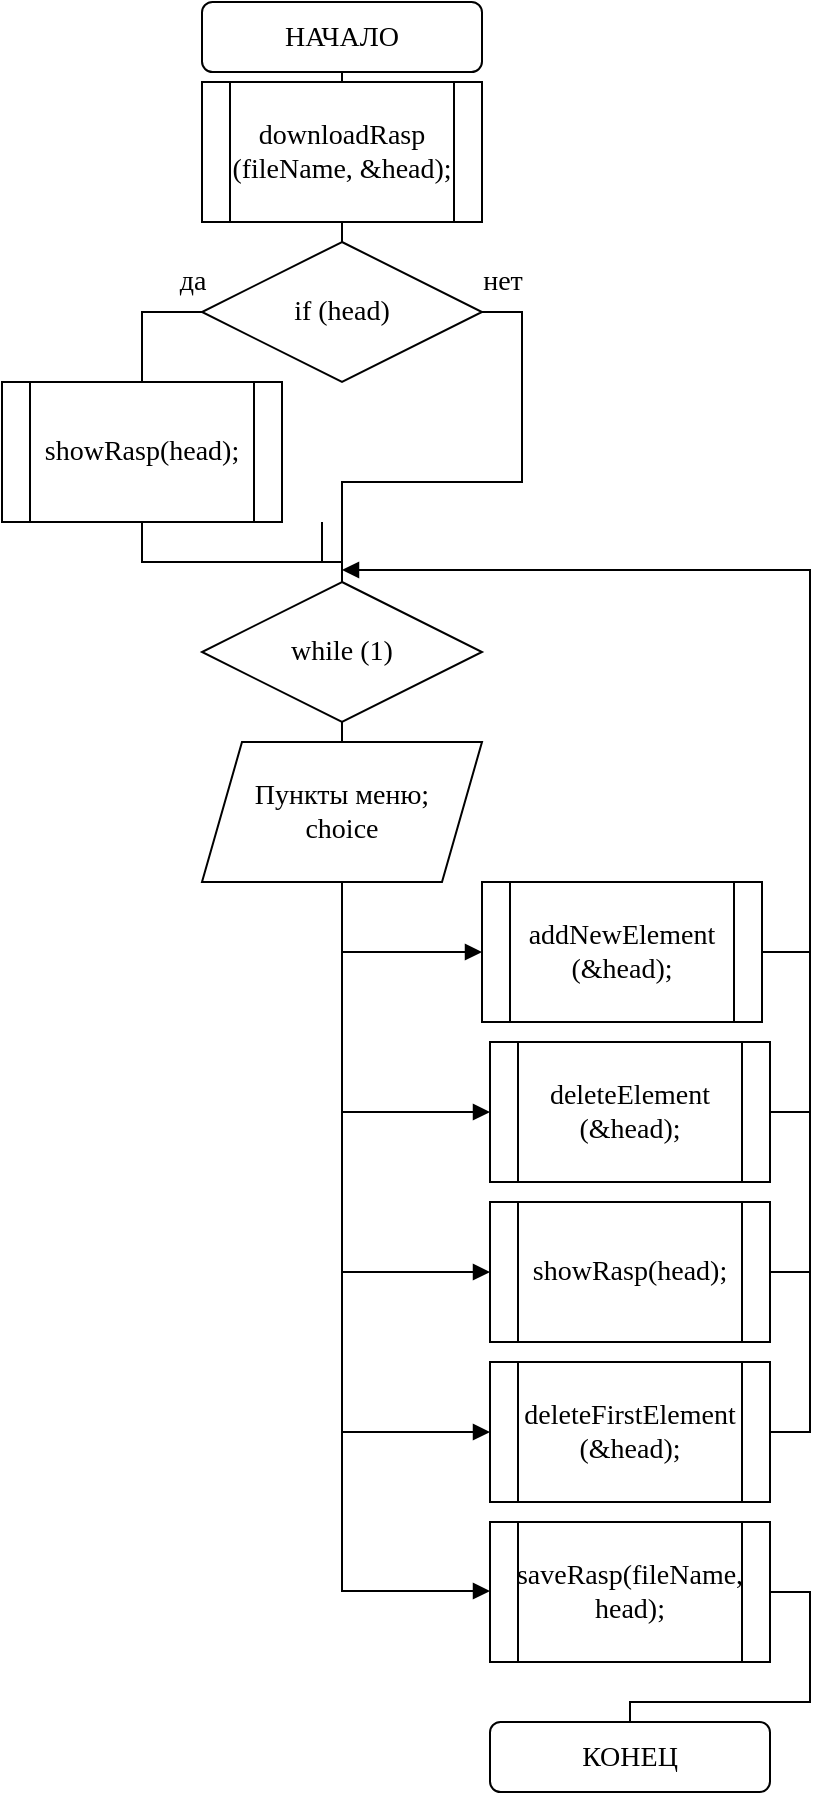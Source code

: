 <mxfile version="13.9.9" type="device" pages="7"><diagram id="GPZZTHLE1FFvoqQrIEHC" name="main"><mxGraphModel dx="911" dy="1267" grid="1" gridSize="10" guides="1" tooltips="1" connect="1" arrows="1" fold="1" page="1" pageScale="1" pageWidth="827" pageHeight="1169" math="0" shadow="0"><root><mxCell id="0"/><mxCell id="1" parent="0"/><mxCell id="jPnQ3F3tsYiEP-ws9SeP-23" style="edgeStyle=orthogonalEdgeStyle;rounded=0;orthogonalLoop=1;jettySize=auto;html=1;exitX=0.5;exitY=1;exitDx=0;exitDy=0;entryX=0.5;entryY=0;entryDx=0;entryDy=0;endArrow=none;endFill=0;" edge="1" parent="1" source="jPnQ3F3tsYiEP-ws9SeP-2" target="jPnQ3F3tsYiEP-ws9SeP-20"><mxGeometry relative="1" as="geometry"/></mxCell><mxCell id="jPnQ3F3tsYiEP-ws9SeP-2" value="&lt;span style=&quot;font-family: &amp;#34;times new roman&amp;#34; ; font-size: 14px&quot;&gt;НАЧАЛО&lt;/span&gt;" style="rounded=1;whiteSpace=wrap;html=1;" vertex="1" parent="1"><mxGeometry x="200" y="10" width="140" height="35" as="geometry"/></mxCell><mxCell id="jPnQ3F3tsYiEP-ws9SeP-5" style="edgeStyle=orthogonalEdgeStyle;rounded=0;orthogonalLoop=1;jettySize=auto;html=1;exitX=0.5;exitY=1;exitDx=0;exitDy=0;entryX=0.5;entryY=0;entryDx=0;entryDy=0;endArrow=none;endFill=0;" edge="1" parent="1" source="jPnQ3F3tsYiEP-ws9SeP-6" target="jPnQ3F3tsYiEP-ws9SeP-8"><mxGeometry relative="1" as="geometry"/></mxCell><mxCell id="jPnQ3F3tsYiEP-ws9SeP-6" value="while (1)" style="rhombus;whiteSpace=wrap;html=1;strokeWidth=1;fontFamily=Times New Roman;fontSize=14;" vertex="1" parent="1"><mxGeometry x="200" y="300" width="140" height="70" as="geometry"/></mxCell><mxCell id="jPnQ3F3tsYiEP-ws9SeP-42" style="edgeStyle=orthogonalEdgeStyle;rounded=0;orthogonalLoop=1;jettySize=auto;html=1;exitX=0.5;exitY=1;exitDx=0;exitDy=0;endArrow=none;endFill=0;" edge="1" parent="1" source="jPnQ3F3tsYiEP-ws9SeP-8"><mxGeometry relative="1" as="geometry"><mxPoint x="270" y="800" as="targetPoint"/></mxGeometry></mxCell><mxCell id="jPnQ3F3tsYiEP-ws9SeP-8" value="Пункты меню;&lt;br&gt;choice" style="shape=parallelogram;perimeter=parallelogramPerimeter;whiteSpace=wrap;html=1;fixedSize=1;strokeWidth=1;fontFamily=Times New Roman;fontSize=14;" vertex="1" parent="1"><mxGeometry x="200" y="380" width="140" height="70" as="geometry"/></mxCell><mxCell id="jPnQ3F3tsYiEP-ws9SeP-9" style="edgeStyle=orthogonalEdgeStyle;rounded=0;orthogonalLoop=1;jettySize=auto;html=1;exitX=0;exitY=0.5;exitDx=0;exitDy=0;endArrow=none;endFill=0;startArrow=block;startFill=1;" edge="1" parent="1" source="jPnQ3F3tsYiEP-ws9SeP-11"><mxGeometry relative="1" as="geometry"><mxPoint x="270" y="485" as="targetPoint"/><Array as="points"><mxPoint x="270" y="485"/></Array></mxGeometry></mxCell><mxCell id="jPnQ3F3tsYiEP-ws9SeP-52" style="edgeStyle=orthogonalEdgeStyle;rounded=0;orthogonalLoop=1;jettySize=auto;html=1;exitX=1;exitY=0.5;exitDx=0;exitDy=0;endArrow=none;endFill=0;" edge="1" parent="1" source="jPnQ3F3tsYiEP-ws9SeP-11"><mxGeometry relative="1" as="geometry"><mxPoint x="503.679" y="485.13" as="targetPoint"/></mxGeometry></mxCell><mxCell id="jPnQ3F3tsYiEP-ws9SeP-11" value="addNewElement&lt;br&gt;(&amp;amp;head);" style="shape=process;whiteSpace=wrap;html=1;backgroundOutline=1;strokeWidth=1;fontFamily=Times New Roman;fontSize=14;" vertex="1" parent="1"><mxGeometry x="340.0" y="450" width="140" height="70" as="geometry"/></mxCell><mxCell id="jPnQ3F3tsYiEP-ws9SeP-12" style="edgeStyle=orthogonalEdgeStyle;rounded=0;orthogonalLoop=1;jettySize=auto;html=1;exitX=0;exitY=0.5;exitDx=0;exitDy=0;startArrow=block;startFill=1;endArrow=none;endFill=0;" edge="1" parent="1" source="jPnQ3F3tsYiEP-ws9SeP-14"><mxGeometry relative="1" as="geometry"><mxPoint x="270" y="565" as="targetPoint"/></mxGeometry></mxCell><mxCell id="jPnQ3F3tsYiEP-ws9SeP-51" style="edgeStyle=orthogonalEdgeStyle;rounded=0;orthogonalLoop=1;jettySize=auto;html=1;exitX=1;exitY=0.5;exitDx=0;exitDy=0;endArrow=none;endFill=0;" edge="1" parent="1" source="jPnQ3F3tsYiEP-ws9SeP-14"><mxGeometry relative="1" as="geometry"><mxPoint x="503.605" y="565.651" as="targetPoint"/></mxGeometry></mxCell><mxCell id="jPnQ3F3tsYiEP-ws9SeP-14" value="deleteElement&lt;br&gt;(&amp;amp;head);" style="shape=process;whiteSpace=wrap;html=1;backgroundOutline=1;strokeWidth=1;fontFamily=Times New Roman;fontSize=14;" vertex="1" parent="1"><mxGeometry x="344.0" y="530" width="140" height="70" as="geometry"/></mxCell><mxCell id="jPnQ3F3tsYiEP-ws9SeP-15" style="edgeStyle=orthogonalEdgeStyle;rounded=0;orthogonalLoop=1;jettySize=auto;html=1;exitX=0;exitY=0.5;exitDx=0;exitDy=0;startArrow=block;startFill=1;endArrow=none;endFill=0;" edge="1" parent="1" source="jPnQ3F3tsYiEP-ws9SeP-17"><mxGeometry relative="1" as="geometry"><mxPoint x="270" y="645" as="targetPoint"/></mxGeometry></mxCell><mxCell id="jPnQ3F3tsYiEP-ws9SeP-50" style="edgeStyle=orthogonalEdgeStyle;rounded=0;orthogonalLoop=1;jettySize=auto;html=1;exitX=1;exitY=0.5;exitDx=0;exitDy=0;endArrow=none;endFill=0;" edge="1" parent="1" source="jPnQ3F3tsYiEP-ws9SeP-17"><mxGeometry relative="1" as="geometry"><mxPoint x="504" y="645" as="targetPoint"/></mxGeometry></mxCell><mxCell id="jPnQ3F3tsYiEP-ws9SeP-17" value="showRasp(head);" style="shape=process;whiteSpace=wrap;html=1;backgroundOutline=1;strokeWidth=1;fontFamily=Times New Roman;fontSize=14;" vertex="1" parent="1"><mxGeometry x="344.0" y="610" width="140" height="70" as="geometry"/></mxCell><mxCell id="jPnQ3F3tsYiEP-ws9SeP-18" value="&lt;span style=&quot;font-family: &amp;#34;times new roman&amp;#34; ; font-size: 14px&quot;&gt;КОНЕЦ&lt;/span&gt;" style="rounded=1;whiteSpace=wrap;html=1;" vertex="1" parent="1"><mxGeometry x="344" y="870" width="140" height="35" as="geometry"/></mxCell><mxCell id="jPnQ3F3tsYiEP-ws9SeP-24" style="edgeStyle=orthogonalEdgeStyle;rounded=0;orthogonalLoop=1;jettySize=auto;html=1;exitX=0.5;exitY=1;exitDx=0;exitDy=0;entryX=0.5;entryY=0;entryDx=0;entryDy=0;endArrow=none;endFill=0;" edge="1" parent="1" source="jPnQ3F3tsYiEP-ws9SeP-20" target="jPnQ3F3tsYiEP-ws9SeP-21"><mxGeometry relative="1" as="geometry"/></mxCell><mxCell id="jPnQ3F3tsYiEP-ws9SeP-20" value="downloadRasp&lt;br&gt;(fileName, &amp;amp;head);" style="shape=process;whiteSpace=wrap;html=1;backgroundOutline=1;strokeWidth=1;fontFamily=Times New Roman;fontSize=14;" vertex="1" parent="1"><mxGeometry x="200.0" y="50" width="140" height="70" as="geometry"/></mxCell><mxCell id="jPnQ3F3tsYiEP-ws9SeP-25" style="edgeStyle=orthogonalEdgeStyle;rounded=0;orthogonalLoop=1;jettySize=auto;html=1;exitX=0;exitY=0.5;exitDx=0;exitDy=0;entryX=0.5;entryY=0;entryDx=0;entryDy=0;endArrow=none;endFill=0;" edge="1" parent="1" source="jPnQ3F3tsYiEP-ws9SeP-21" target="jPnQ3F3tsYiEP-ws9SeP-22"><mxGeometry relative="1" as="geometry"/></mxCell><mxCell id="jPnQ3F3tsYiEP-ws9SeP-28" style="edgeStyle=orthogonalEdgeStyle;rounded=0;orthogonalLoop=1;jettySize=auto;html=1;exitX=1;exitY=0.5;exitDx=0;exitDy=0;endArrow=none;endFill=0;entryX=0.5;entryY=0;entryDx=0;entryDy=0;" edge="1" parent="1" source="jPnQ3F3tsYiEP-ws9SeP-21" target="jPnQ3F3tsYiEP-ws9SeP-6"><mxGeometry relative="1" as="geometry"><mxPoint x="360" y="265" as="targetPoint"/></mxGeometry></mxCell><mxCell id="jPnQ3F3tsYiEP-ws9SeP-21" value="if (head)" style="rhombus;whiteSpace=wrap;html=1;strokeWidth=1;fontFamily=Times New Roman;fontSize=14;" vertex="1" parent="1"><mxGeometry x="200" y="130" width="140" height="70" as="geometry"/></mxCell><mxCell id="jPnQ3F3tsYiEP-ws9SeP-29" style="edgeStyle=orthogonalEdgeStyle;rounded=0;orthogonalLoop=1;jettySize=auto;html=1;exitX=0.5;exitY=1;exitDx=0;exitDy=0;endArrow=none;endFill=0;" edge="1" parent="1" source="jPnQ3F3tsYiEP-ws9SeP-22"><mxGeometry relative="1" as="geometry"><mxPoint x="250" y="290" as="targetPoint"/></mxGeometry></mxCell><mxCell id="jPnQ3F3tsYiEP-ws9SeP-22" value="showRasp(head);" style="shape=process;whiteSpace=wrap;html=1;backgroundOutline=1;strokeWidth=1;fontFamily=Times New Roman;fontSize=14;" vertex="1" parent="1"><mxGeometry x="100.0" y="200" width="140" height="70" as="geometry"/></mxCell><mxCell id="jPnQ3F3tsYiEP-ws9SeP-26" value="да" style="text;html=1;align=center;verticalAlign=middle;resizable=0;points=[];autosize=1;fontSize=14;fontFamily=Times New Roman;" vertex="1" parent="1"><mxGeometry x="180" y="140" width="30" height="20" as="geometry"/></mxCell><mxCell id="jPnQ3F3tsYiEP-ws9SeP-27" value="нет" style="text;html=1;align=center;verticalAlign=middle;resizable=0;points=[];autosize=1;fontSize=14;fontFamily=Times New Roman;" vertex="1" parent="1"><mxGeometry x="330" y="140" width="40" height="20" as="geometry"/></mxCell><mxCell id="jPnQ3F3tsYiEP-ws9SeP-30" style="edgeStyle=orthogonalEdgeStyle;rounded=0;orthogonalLoop=1;jettySize=auto;html=1;exitX=0.5;exitY=1;exitDx=0;exitDy=0;endArrow=none;endFill=0;" edge="1" parent="1" source="jPnQ3F3tsYiEP-ws9SeP-22"><mxGeometry relative="1" as="geometry"><mxPoint x="260" y="290" as="targetPoint"/><mxPoint x="170.0" y="270" as="sourcePoint"/></mxGeometry></mxCell><mxCell id="jPnQ3F3tsYiEP-ws9SeP-31" style="edgeStyle=orthogonalEdgeStyle;rounded=0;orthogonalLoop=1;jettySize=auto;html=1;exitX=0.5;exitY=1;exitDx=0;exitDy=0;endArrow=none;endFill=0;" edge="1" parent="1" source="jPnQ3F3tsYiEP-ws9SeP-22"><mxGeometry relative="1" as="geometry"><mxPoint x="270" y="290" as="targetPoint"/><mxPoint x="170.0" y="270" as="sourcePoint"/><Array as="points"><mxPoint x="170" y="290"/></Array></mxGeometry></mxCell><mxCell id="jPnQ3F3tsYiEP-ws9SeP-43" style="edgeStyle=orthogonalEdgeStyle;rounded=0;orthogonalLoop=1;jettySize=auto;html=1;exitX=1;exitY=0.5;exitDx=0;exitDy=0;endArrow=block;endFill=1;" edge="1" parent="1" source="jPnQ3F3tsYiEP-ws9SeP-32"><mxGeometry relative="1" as="geometry"><mxPoint x="270" y="294" as="targetPoint"/><Array as="points"><mxPoint x="504" y="725"/><mxPoint x="504" y="294"/></Array></mxGeometry></mxCell><mxCell id="jPnQ3F3tsYiEP-ws9SeP-32" value="deleteFirstElement&lt;br&gt;(&amp;amp;head);" style="shape=process;whiteSpace=wrap;html=1;backgroundOutline=1;strokeWidth=1;fontFamily=Times New Roman;fontSize=14;" vertex="1" parent="1"><mxGeometry x="344.0" y="690" width="140" height="70" as="geometry"/></mxCell><mxCell id="jPnQ3F3tsYiEP-ws9SeP-33" style="edgeStyle=orthogonalEdgeStyle;rounded=0;orthogonalLoop=1;jettySize=auto;html=1;exitX=0;exitY=0.5;exitDx=0;exitDy=0;endArrow=none;endFill=0;startArrow=block;startFill=1;" edge="1" parent="1" source="jPnQ3F3tsYiEP-ws9SeP-32"><mxGeometry relative="1" as="geometry"><mxPoint x="270" y="725" as="targetPoint"/><mxPoint x="230.0" y="720" as="sourcePoint"/><Array as="points"><mxPoint x="310" y="725"/><mxPoint x="310" y="725"/></Array></mxGeometry></mxCell><mxCell id="jPnQ3F3tsYiEP-ws9SeP-38" style="edgeStyle=orthogonalEdgeStyle;rounded=0;orthogonalLoop=1;jettySize=auto;html=1;exitX=1;exitY=0.5;exitDx=0;exitDy=0;endArrow=none;endFill=0;entryX=0.5;entryY=0;entryDx=0;entryDy=0;" edge="1" parent="1" source="jPnQ3F3tsYiEP-ws9SeP-34" target="jPnQ3F3tsYiEP-ws9SeP-18"><mxGeometry relative="1" as="geometry"><mxPoint x="500" y="805" as="targetPoint"/></mxGeometry></mxCell><mxCell id="jPnQ3F3tsYiEP-ws9SeP-34" value="saveRasp(fileName, head);" style="shape=process;whiteSpace=wrap;html=1;backgroundOutline=1;strokeWidth=1;fontFamily=Times New Roman;fontSize=14;" vertex="1" parent="1"><mxGeometry x="344.0" y="770" width="140" height="70" as="geometry"/></mxCell><mxCell id="jPnQ3F3tsYiEP-ws9SeP-36" style="edgeStyle=orthogonalEdgeStyle;rounded=0;orthogonalLoop=1;jettySize=auto;html=1;exitX=0;exitY=0.5;exitDx=0;exitDy=0;endArrow=none;endFill=0;startArrow=block;startFill=1;" edge="1" parent="1"><mxGeometry relative="1" as="geometry"><mxPoint x="270" y="800" as="targetPoint"/><mxPoint x="344.0" y="804.5" as="sourcePoint"/><Array as="points"><mxPoint x="270" y="805"/></Array></mxGeometry></mxCell></root></mxGraphModel></diagram><diagram id="KlSCJUsAl9dx_qABMV7r" name="добавить элемент"><mxGraphModel dx="911" dy="1267" grid="1" gridSize="10" guides="1" tooltips="1" connect="1" arrows="1" fold="1" page="1" pageScale="1" pageWidth="827" pageHeight="1169" math="0" shadow="0"><root><mxCell id="btcHrneXhWdoAgFwgopI-0"/><mxCell id="btcHrneXhWdoAgFwgopI-1" parent="btcHrneXhWdoAgFwgopI-0"/><mxCell id="btcHrneXhWdoAgFwgopI-4" style="edgeStyle=orthogonalEdgeStyle;rounded=0;orthogonalLoop=1;jettySize=auto;html=1;exitX=0.5;exitY=1;exitDx=0;exitDy=0;entryX=0.5;entryY=0;entryDx=0;entryDy=0;endArrow=none;endFill=0;" edge="1" parent="btcHrneXhWdoAgFwgopI-1" source="btcHrneXhWdoAgFwgopI-2" target="btcHrneXhWdoAgFwgopI-3"><mxGeometry relative="1" as="geometry"/></mxCell><mxCell id="btcHrneXhWdoAgFwgopI-2" value="&lt;font face=&quot;times new roman&quot;&gt;&lt;span style=&quot;font-size: 14px&quot;&gt;НАЧАЛО&lt;/span&gt;&lt;/font&gt;&lt;br&gt;&lt;font face=&quot;times new roman&quot;&gt;&lt;span style=&quot;font-size: 14px&quot;&gt;addNewElement&lt;/span&gt;&lt;/font&gt;" style="rounded=1;whiteSpace=wrap;html=1;" vertex="1" parent="btcHrneXhWdoAgFwgopI-1"><mxGeometry x="230" y="30" width="140" height="35" as="geometry"/></mxCell><mxCell id="btcHrneXhWdoAgFwgopI-9" style="edgeStyle=orthogonalEdgeStyle;rounded=0;orthogonalLoop=1;jettySize=auto;html=1;exitX=0.5;exitY=1;exitDx=0;exitDy=0;entryX=0.5;entryY=0;entryDx=0;entryDy=0;endArrow=none;endFill=0;" edge="1" parent="btcHrneXhWdoAgFwgopI-1" source="btcHrneXhWdoAgFwgopI-3" target="btcHrneXhWdoAgFwgopI-8"><mxGeometry relative="1" as="geometry"/></mxCell><mxCell id="btcHrneXhWdoAgFwgopI-3" value="&lt;font style=&quot;font-size: 12px&quot;&gt;nomerPoezda,&lt;br&gt;stanciaOtpr,&lt;br&gt;stanciaPrib,&lt;br&gt;timeOtpr, timePrib,&lt;br&gt;Price&lt;/font&gt;" style="shape=parallelogram;perimeter=parallelogramPerimeter;whiteSpace=wrap;html=1;fixedSize=1;strokeWidth=1;fontFamily=Times New Roman;fontSize=14;" vertex="1" parent="btcHrneXhWdoAgFwgopI-1"><mxGeometry x="230" y="80" width="140" height="70" as="geometry"/></mxCell><mxCell id="btcHrneXhWdoAgFwgopI-14" style="edgeStyle=orthogonalEdgeStyle;rounded=0;orthogonalLoop=1;jettySize=auto;html=1;exitX=0.5;exitY=1;exitDx=0;exitDy=0;entryX=0.5;entryY=0;entryDx=0;entryDy=0;endArrow=none;endFill=0;" edge="1" parent="btcHrneXhWdoAgFwgopI-1" source="btcHrneXhWdoAgFwgopI-8" target="btcHrneXhWdoAgFwgopI-10"><mxGeometry relative="1" as="geometry"/></mxCell><mxCell id="btcHrneXhWdoAgFwgopI-8" value="Rasp *newE = (Rasp*)malloc&lt;br&gt;(sizeof(Rasp));" style="shape=process;whiteSpace=wrap;html=1;backgroundOutline=1;strokeWidth=1;fontFamily=Times New Roman;fontSize=14;" vertex="1" parent="btcHrneXhWdoAgFwgopI-1"><mxGeometry x="230.0" y="160" width="140" height="70" as="geometry"/></mxCell><mxCell id="btcHrneXhWdoAgFwgopI-15" style="edgeStyle=orthogonalEdgeStyle;rounded=0;orthogonalLoop=1;jettySize=auto;html=1;exitX=0.5;exitY=1;exitDx=0;exitDy=0;entryX=0.5;entryY=0;entryDx=0;entryDy=0;endArrow=none;endFill=0;" edge="1" parent="btcHrneXhWdoAgFwgopI-1" source="btcHrneXhWdoAgFwgopI-10" target="btcHrneXhWdoAgFwgopI-11"><mxGeometry relative="1" as="geometry"/></mxCell><mxCell id="btcHrneXhWdoAgFwgopI-10" value="&lt;font style=&quot;font-size: 12px&quot;&gt;&lt;span&gt;newE-&amp;gt;n = nomerPoezda;&lt;/span&gt;&lt;br&gt;&lt;span&gt;...&lt;/span&gt;&lt;br&gt;&lt;span&gt;newE-&amp;gt;price = Price;&lt;/span&gt;&lt;br&gt;&lt;span&gt;newE-&amp;gt;next = NULL;&lt;/span&gt;&lt;br&gt;&lt;/font&gt;" style="rounded=0;whiteSpace=wrap;html=1;strokeWidth=1;fontFamily=Times New Roman;fontSize=14;" vertex="1" parent="btcHrneXhWdoAgFwgopI-1"><mxGeometry x="230" y="240" width="140" height="70" as="geometry"/></mxCell><mxCell id="btcHrneXhWdoAgFwgopI-13" style="edgeStyle=orthogonalEdgeStyle;rounded=0;orthogonalLoop=1;jettySize=auto;html=1;exitX=0;exitY=0.5;exitDx=0;exitDy=0;endArrow=none;endFill=0;" edge="1" parent="btcHrneXhWdoAgFwgopI-1" source="btcHrneXhWdoAgFwgopI-11" target="btcHrneXhWdoAgFwgopI-12"><mxGeometry relative="1" as="geometry"/></mxCell><mxCell id="btcHrneXhWdoAgFwgopI-18" style="edgeStyle=orthogonalEdgeStyle;rounded=0;orthogonalLoop=1;jettySize=auto;html=1;exitX=1;exitY=0.5;exitDx=0;exitDy=0;entryX=0.5;entryY=0;entryDx=0;entryDy=0;endArrow=none;endFill=0;" edge="1" parent="btcHrneXhWdoAgFwgopI-1" source="btcHrneXhWdoAgFwgopI-11" target="btcHrneXhWdoAgFwgopI-17"><mxGeometry relative="1" as="geometry"/></mxCell><mxCell id="btcHrneXhWdoAgFwgopI-11" value="if (*head == NULL)" style="rhombus;whiteSpace=wrap;html=1;strokeWidth=1;fontFamily=Times New Roman;fontSize=14;" vertex="1" parent="btcHrneXhWdoAgFwgopI-1"><mxGeometry x="230" y="320" width="140" height="70" as="geometry"/></mxCell><mxCell id="btcHrneXhWdoAgFwgopI-23" style="edgeStyle=orthogonalEdgeStyle;rounded=0;orthogonalLoop=1;jettySize=auto;html=1;exitX=0.5;exitY=1;exitDx=0;exitDy=0;endArrow=none;endFill=0;" edge="1" parent="btcHrneXhWdoAgFwgopI-1"><mxGeometry relative="1" as="geometry"><mxPoint x="300" y="481" as="targetPoint"/><mxPoint x="200" y="461" as="sourcePoint"/><Array as="points"><mxPoint x="200" y="485"/><mxPoint x="300" y="485"/></Array></mxGeometry></mxCell><mxCell id="btcHrneXhWdoAgFwgopI-12" value="*head = newE;" style="rounded=0;whiteSpace=wrap;html=1;strokeWidth=1;fontFamily=Times New Roman;fontSize=14;" vertex="1" parent="btcHrneXhWdoAgFwgopI-1"><mxGeometry x="130" y="390" width="140" height="70" as="geometry"/></mxCell><mxCell id="btcHrneXhWdoAgFwgopI-16" value="да" style="text;html=1;align=center;verticalAlign=middle;resizable=0;points=[];autosize=1;fontSize=14;fontFamily=Times New Roman;" vertex="1" parent="btcHrneXhWdoAgFwgopI-1"><mxGeometry x="210" y="330" width="30" height="20" as="geometry"/></mxCell><mxCell id="btcHrneXhWdoAgFwgopI-21" style="edgeStyle=orthogonalEdgeStyle;rounded=0;orthogonalLoop=1;jettySize=auto;html=1;exitX=0.5;exitY=1;exitDx=0;exitDy=0;entryX=0.5;entryY=0;entryDx=0;entryDy=0;endArrow=none;endFill=0;" edge="1" parent="btcHrneXhWdoAgFwgopI-1" source="btcHrneXhWdoAgFwgopI-17" target="btcHrneXhWdoAgFwgopI-20"><mxGeometry relative="1" as="geometry"><Array as="points"><mxPoint x="400" y="480"/><mxPoint x="300" y="480"/></Array></mxGeometry></mxCell><mxCell id="btcHrneXhWdoAgFwgopI-17" value="&lt;div style=&quot;font-size: 12px&quot;&gt;&lt;font style=&quot;font-size: 12px&quot;&gt;&amp;nbsp; &amp;nbsp; &amp;nbsp; Rasp *p = *head;&lt;/font&gt;&lt;/div&gt;&lt;div style=&quot;font-size: 12px&quot;&gt;&lt;font style=&quot;font-size: 12px&quot;&gt;&amp;nbsp; &amp;nbsp; &amp;nbsp; &amp;nbsp; while(p-&amp;gt;next != NULL)&lt;/font&gt;&lt;/div&gt;&lt;div style=&quot;font-size: 12px&quot;&gt;&lt;font style=&quot;font-size: 12px&quot;&gt;&amp;nbsp; &amp;nbsp; &amp;nbsp; &amp;nbsp; &amp;nbsp; &amp;nbsp; p = p-&amp;gt;next;&lt;/font&gt;&lt;/div&gt;&lt;div style=&quot;font-size: 12px&quot;&gt;&lt;font style=&quot;font-size: 12px&quot;&gt;&amp;nbsp; &amp;nbsp; &amp;nbsp; &amp;nbsp; p-&amp;gt;next = newE;&lt;/font&gt;&lt;/div&gt;" style="rounded=0;whiteSpace=wrap;html=1;strokeWidth=1;fontFamily=Times New Roman;fontSize=14;" vertex="1" parent="btcHrneXhWdoAgFwgopI-1"><mxGeometry x="330" y="390" width="140" height="70" as="geometry"/></mxCell><mxCell id="btcHrneXhWdoAgFwgopI-19" value="нет" style="text;html=1;align=center;verticalAlign=middle;resizable=0;points=[];autosize=1;fontSize=14;fontFamily=Times New Roman;" vertex="1" parent="btcHrneXhWdoAgFwgopI-1"><mxGeometry x="350" y="330" width="40" height="20" as="geometry"/></mxCell><mxCell id="btcHrneXhWdoAgFwgopI-20" value="&lt;font face=&quot;times new roman&quot;&gt;&lt;span style=&quot;font-size: 14px&quot;&gt;КОНЕЦ&lt;/span&gt;&lt;/font&gt;&lt;br&gt;&lt;font face=&quot;times new roman&quot;&gt;&lt;span style=&quot;font-size: 14px&quot;&gt;addNewElement&lt;/span&gt;&lt;/font&gt;" style="rounded=1;whiteSpace=wrap;html=1;" vertex="1" parent="btcHrneXhWdoAgFwgopI-1"><mxGeometry x="230" y="490" width="140" height="35" as="geometry"/></mxCell></root></mxGraphModel></diagram><diagram id="6ynEvuo7BJHyUZ1dsxWC" name="показать таблицу"><mxGraphModel dx="532" dy="739" grid="1" gridSize="10" guides="1" tooltips="1" connect="1" arrows="1" fold="1" page="1" pageScale="1" pageWidth="827" pageHeight="1169" math="0" shadow="0"><root><mxCell id="CcU3BVWToGC-x6v4N9t_-0"/><mxCell id="CcU3BVWToGC-x6v4N9t_-1" parent="CcU3BVWToGC-x6v4N9t_-0"/><mxCell id="CcU3BVWToGC-x6v4N9t_-5" style="edgeStyle=orthogonalEdgeStyle;rounded=0;orthogonalLoop=1;jettySize=auto;html=1;exitX=0.5;exitY=1;exitDx=0;exitDy=0;entryX=0.5;entryY=0;entryDx=0;entryDy=0;endArrow=none;endFill=0;" edge="1" parent="CcU3BVWToGC-x6v4N9t_-1" source="CcU3BVWToGC-x6v4N9t_-2" target="CcU3BVWToGC-x6v4N9t_-4"><mxGeometry relative="1" as="geometry"/></mxCell><mxCell id="CcU3BVWToGC-x6v4N9t_-2" value="&lt;span style=&quot;font-family: &amp;#34;times new roman&amp;#34; ; font-size: 14px&quot;&gt;НАЧАЛО&lt;br&gt;&lt;/span&gt;&lt;font face=&quot;times new roman&quot;&gt;&lt;span style=&quot;font-size: 14px&quot;&gt;showRasp&lt;/span&gt;&lt;/font&gt;" style="rounded=1;whiteSpace=wrap;html=1;" vertex="1" parent="CcU3BVWToGC-x6v4N9t_-1"><mxGeometry x="150" y="170" width="140" height="35" as="geometry"/></mxCell><mxCell id="CcU3BVWToGC-x6v4N9t_-7" style="edgeStyle=orthogonalEdgeStyle;rounded=0;orthogonalLoop=1;jettySize=auto;html=1;exitX=0;exitY=0.5;exitDx=0;exitDy=0;endArrow=none;endFill=0;entryX=0.5;entryY=0;entryDx=0;entryDy=0;" edge="1" parent="CcU3BVWToGC-x6v4N9t_-1" source="CcU3BVWToGC-x6v4N9t_-4" target="CcU3BVWToGC-x6v4N9t_-3"><mxGeometry relative="1" as="geometry"/></mxCell><mxCell id="CcU3BVWToGC-x6v4N9t_-13" style="edgeStyle=orthogonalEdgeStyle;rounded=0;orthogonalLoop=1;jettySize=auto;html=1;exitX=1;exitY=0.5;exitDx=0;exitDy=0;entryX=0.5;entryY=0;entryDx=0;entryDy=0;endArrow=none;endFill=0;" edge="1" parent="CcU3BVWToGC-x6v4N9t_-1" source="CcU3BVWToGC-x6v4N9t_-4" target="CcU3BVWToGC-x6v4N9t_-9"><mxGeometry relative="1" as="geometry"/></mxCell><mxCell id="CcU3BVWToGC-x6v4N9t_-4" value="if(!head)" style="rhombus;whiteSpace=wrap;html=1;strokeWidth=1;fontFamily=Times New Roman;fontSize=14;" vertex="1" parent="CcU3BVWToGC-x6v4N9t_-1"><mxGeometry x="150" y="220" width="140" height="70" as="geometry"/></mxCell><mxCell id="CcU3BVWToGC-x6v4N9t_-6" value="да" style="text;html=1;align=center;verticalAlign=middle;resizable=0;points=[];autosize=1;fontSize=14;fontFamily=Times New Roman;" vertex="1" parent="CcU3BVWToGC-x6v4N9t_-1"><mxGeometry x="120" y="230" width="30" height="20" as="geometry"/></mxCell><mxCell id="CcU3BVWToGC-x6v4N9t_-8" value="нет" style="text;html=1;align=center;verticalAlign=middle;resizable=0;points=[];autosize=1;fontSize=14;fontFamily=Times New Roman;" vertex="1" parent="CcU3BVWToGC-x6v4N9t_-1"><mxGeometry x="270" y="230" width="40" height="20" as="geometry"/></mxCell><mxCell id="CcU3BVWToGC-x6v4N9t_-11" style="edgeStyle=orthogonalEdgeStyle;rounded=0;orthogonalLoop=1;jettySize=auto;html=1;exitX=1;exitY=0.5;exitDx=0;exitDy=0;entryX=0.5;entryY=0;entryDx=0;entryDy=0;endArrow=none;endFill=0;" edge="1" parent="CcU3BVWToGC-x6v4N9t_-1" source="CcU3BVWToGC-x6v4N9t_-9" target="CcU3BVWToGC-x6v4N9t_-10"><mxGeometry relative="1" as="geometry"/></mxCell><mxCell id="uE9AUDHdYC9ehqamcDOl-6" style="edgeStyle=orthogonalEdgeStyle;rounded=0;orthogonalLoop=1;jettySize=auto;html=1;exitX=0;exitY=0.5;exitDx=0;exitDy=0;endArrow=none;endFill=0;" edge="1" parent="CcU3BVWToGC-x6v4N9t_-1" source="CcU3BVWToGC-x6v4N9t_-9"><mxGeometry relative="1" as="geometry"><mxPoint x="210" y="330" as="targetPoint"/><Array as="points"><mxPoint x="220" y="315"/><mxPoint x="220" y="330"/></Array></mxGeometry></mxCell><mxCell id="CcU3BVWToGC-x6v4N9t_-9" value="while(head)" style="rhombus;whiteSpace=wrap;html=1;strokeWidth=1;fontFamily=Times New Roman;fontSize=14;" vertex="1" parent="CcU3BVWToGC-x6v4N9t_-1"><mxGeometry x="230" y="280" width="140" height="70" as="geometry"/></mxCell><mxCell id="uE9AUDHdYC9ehqamcDOl-1" style="edgeStyle=orthogonalEdgeStyle;rounded=0;orthogonalLoop=1;jettySize=auto;html=1;exitX=0.5;exitY=1;exitDx=0;exitDy=0;entryX=0.5;entryY=0;entryDx=0;entryDy=0;endArrow=none;endFill=0;" edge="1" parent="CcU3BVWToGC-x6v4N9t_-1" source="CcU3BVWToGC-x6v4N9t_-10" target="CcU3BVWToGC-x6v4N9t_-12"><mxGeometry relative="1" as="geometry"/></mxCell><mxCell id="CcU3BVWToGC-x6v4N9t_-10" value="Печать элементов&lt;br&gt;списка" style="shape=parallelogram;perimeter=parallelogramPerimeter;whiteSpace=wrap;html=1;fixedSize=1;strokeWidth=1;fontFamily=Times New Roman;fontSize=14;" vertex="1" parent="CcU3BVWToGC-x6v4N9t_-1"><mxGeometry x="310" y="340" width="140" height="70" as="geometry"/></mxCell><mxCell id="uE9AUDHdYC9ehqamcDOl-3" style="edgeStyle=orthogonalEdgeStyle;rounded=0;orthogonalLoop=1;jettySize=auto;html=1;exitX=0.5;exitY=1;exitDx=0;exitDy=0;endArrow=block;endFill=1;" edge="1" parent="CcU3BVWToGC-x6v4N9t_-1" source="CcU3BVWToGC-x6v4N9t_-12"><mxGeometry relative="1" as="geometry"><mxPoint x="300" y="270" as="targetPoint"/><Array as="points"><mxPoint x="380" y="487"/><mxPoint x="380" y="500"/><mxPoint x="460" y="500"/><mxPoint x="460" y="270"/><mxPoint x="300" y="270"/></Array></mxGeometry></mxCell><mxCell id="CcU3BVWToGC-x6v4N9t_-12" value="head = head-&amp;gt;next;" style="rounded=0;whiteSpace=wrap;html=1;strokeWidth=1;fontFamily=Times New Roman;fontSize=14;" vertex="1" parent="CcU3BVWToGC-x6v4N9t_-1"><mxGeometry x="311" y="417" width="140" height="70" as="geometry"/></mxCell><mxCell id="uE9AUDHdYC9ehqamcDOl-2" value="да" style="text;html=1;align=center;verticalAlign=middle;resizable=0;points=[];autosize=1;fontSize=14;fontFamily=Times New Roman;" vertex="1" parent="CcU3BVWToGC-x6v4N9t_-1"><mxGeometry x="350" y="290" width="30" height="20" as="geometry"/></mxCell><mxCell id="CcU3BVWToGC-x6v4N9t_-3" value="&lt;span style=&quot;font-family: &amp;#34;times new roman&amp;#34; ; font-size: 14px&quot;&gt;КОНЕЦ&lt;br&gt;&lt;/span&gt;&lt;font face=&quot;times new roman&quot;&gt;&lt;span style=&quot;font-size: 14px&quot;&gt;showRasp&lt;/span&gt;&lt;/font&gt;" style="rounded=1;whiteSpace=wrap;html=1;" vertex="1" parent="CcU3BVWToGC-x6v4N9t_-1"><mxGeometry x="140" y="350" width="140" height="35" as="geometry"/></mxCell><mxCell id="uE9AUDHdYC9ehqamcDOl-5" value="нет" style="text;html=1;align=center;verticalAlign=middle;resizable=0;points=[];autosize=1;fontSize=14;fontFamily=Times New Roman;" vertex="1" parent="CcU3BVWToGC-x6v4N9t_-1"><mxGeometry x="210" y="290" width="40" height="20" as="geometry"/></mxCell></root></mxGraphModel></diagram><diagram id="4eosrzOxTewMwmyAFlFU" name="удалить первый элемент"><mxGraphModel dx="532" dy="739" grid="1" gridSize="10" guides="1" tooltips="1" connect="1" arrows="1" fold="1" page="1" pageScale="1" pageWidth="827" pageHeight="1169" math="0" shadow="0"><root><mxCell id="hFS7rdi-nrr2rmCpr_bF-0"/><mxCell id="hFS7rdi-nrr2rmCpr_bF-1" parent="hFS7rdi-nrr2rmCpr_bF-0"/><mxCell id="hFS7rdi-nrr2rmCpr_bF-2" value="&lt;span style=&quot;font-family: &amp;#34;times new roman&amp;#34; ; font-size: 14px&quot;&gt;КОНЕЦ&lt;br&gt;&lt;/span&gt;&lt;font face=&quot;times new roman&quot;&gt;&lt;span style=&quot;font-size: 14px&quot;&gt;deleteFirstElement&lt;/span&gt;&lt;/font&gt;" style="rounded=1;whiteSpace=wrap;html=1;" vertex="1" parent="hFS7rdi-nrr2rmCpr_bF-1"><mxGeometry x="273" y="360" width="140" height="35" as="geometry"/></mxCell><mxCell id="hFS7rdi-nrr2rmCpr_bF-6" style="edgeStyle=orthogonalEdgeStyle;rounded=0;orthogonalLoop=1;jettySize=auto;html=1;exitX=0.5;exitY=1;exitDx=0;exitDy=0;endArrow=none;endFill=0;" edge="1" parent="hFS7rdi-nrr2rmCpr_bF-1" source="hFS7rdi-nrr2rmCpr_bF-3" target="hFS7rdi-nrr2rmCpr_bF-4"><mxGeometry relative="1" as="geometry"/></mxCell><mxCell id="hFS7rdi-nrr2rmCpr_bF-3" value="&lt;span style=&quot;font-family: &amp;#34;times new roman&amp;#34; ; font-size: 14px&quot;&gt;НАЧАЛО&lt;br&gt;&lt;/span&gt;&lt;font face=&quot;times new roman&quot;&gt;&lt;span style=&quot;font-size: 14px&quot;&gt;deleteFirstElement&lt;/span&gt;&lt;/font&gt;" style="rounded=1;whiteSpace=wrap;html=1;" vertex="1" parent="hFS7rdi-nrr2rmCpr_bF-1"><mxGeometry x="170" y="90" width="140" height="35" as="geometry"/></mxCell><mxCell id="hFS7rdi-nrr2rmCpr_bF-5" style="edgeStyle=orthogonalEdgeStyle;rounded=0;orthogonalLoop=1;jettySize=auto;html=1;exitX=0;exitY=0.5;exitDx=0;exitDy=0;endArrow=none;endFill=0;" edge="1" parent="hFS7rdi-nrr2rmCpr_bF-1" source="hFS7rdi-nrr2rmCpr_bF-4" target="hFS7rdi-nrr2rmCpr_bF-2"><mxGeometry relative="1" as="geometry"><Array as="points"><mxPoint x="160" y="175"/><mxPoint x="160" y="350"/><mxPoint x="343" y="350"/></Array></mxGeometry></mxCell><mxCell id="hFS7rdi-nrr2rmCpr_bF-8" style="edgeStyle=orthogonalEdgeStyle;rounded=0;orthogonalLoop=1;jettySize=auto;html=1;exitX=1;exitY=0.5;exitDx=0;exitDy=0;entryX=0.5;entryY=0;entryDx=0;entryDy=0;endArrow=none;endFill=0;" edge="1" parent="hFS7rdi-nrr2rmCpr_bF-1" source="hFS7rdi-nrr2rmCpr_bF-4" target="hFS7rdi-nrr2rmCpr_bF-7"><mxGeometry relative="1" as="geometry"/></mxCell><mxCell id="hFS7rdi-nrr2rmCpr_bF-4" value="&amp;nbsp;if (*head == NULL)" style="rhombus;whiteSpace=wrap;html=1;strokeWidth=1;fontFamily=Times New Roman;fontSize=14;" vertex="1" parent="hFS7rdi-nrr2rmCpr_bF-1"><mxGeometry x="170" y="140" width="140" height="70" as="geometry"/></mxCell><mxCell id="hFS7rdi-nrr2rmCpr_bF-10" style="edgeStyle=orthogonalEdgeStyle;rounded=0;orthogonalLoop=1;jettySize=auto;html=1;exitX=0;exitY=0.5;exitDx=0;exitDy=0;endArrow=none;endFill=0;" edge="1" parent="hFS7rdi-nrr2rmCpr_bF-1" source="hFS7rdi-nrr2rmCpr_bF-7" target="hFS7rdi-nrr2rmCpr_bF-9"><mxGeometry relative="1" as="geometry"/></mxCell><mxCell id="hFS7rdi-nrr2rmCpr_bF-12" style="edgeStyle=orthogonalEdgeStyle;rounded=0;orthogonalLoop=1;jettySize=auto;html=1;exitX=1;exitY=0.5;exitDx=0;exitDy=0;entryX=0.5;entryY=0;entryDx=0;entryDy=0;endArrow=none;endFill=0;" edge="1" parent="hFS7rdi-nrr2rmCpr_bF-1" source="hFS7rdi-nrr2rmCpr_bF-7" target="hFS7rdi-nrr2rmCpr_bF-11"><mxGeometry relative="1" as="geometry"/></mxCell><mxCell id="hFS7rdi-nrr2rmCpr_bF-7" value="if ((*head)-&amp;gt;next &lt;br&gt;== NULL)" style="rhombus;whiteSpace=wrap;html=1;strokeWidth=1;fontFamily=Times New Roman;fontSize=14;" vertex="1" parent="hFS7rdi-nrr2rmCpr_bF-1"><mxGeometry x="274" y="190" width="140" height="70" as="geometry"/></mxCell><mxCell id="hFS7rdi-nrr2rmCpr_bF-17" style="edgeStyle=orthogonalEdgeStyle;rounded=0;orthogonalLoop=1;jettySize=auto;html=1;exitX=0.5;exitY=1;exitDx=0;exitDy=0;endArrow=none;endFill=0;" edge="1" parent="hFS7rdi-nrr2rmCpr_bF-1" source="hFS7rdi-nrr2rmCpr_bF-9"><mxGeometry relative="1" as="geometry"><mxPoint x="250.345" y="350.0" as="targetPoint"/></mxGeometry></mxCell><mxCell id="hFS7rdi-nrr2rmCpr_bF-9" value="&lt;div&gt;free(*head);&lt;/div&gt;&lt;div&gt;&lt;span&gt;*head = NULL;&lt;/span&gt;&lt;/div&gt;" style="rounded=0;whiteSpace=wrap;html=1;strokeWidth=1;fontFamily=Times New Roman;fontSize=14;" vertex="1" parent="hFS7rdi-nrr2rmCpr_bF-1"><mxGeometry x="180" y="260" width="140" height="70" as="geometry"/></mxCell><mxCell id="hFS7rdi-nrr2rmCpr_bF-18" style="edgeStyle=orthogonalEdgeStyle;rounded=0;orthogonalLoop=1;jettySize=auto;html=1;exitX=0.5;exitY=1;exitDx=0;exitDy=0;endArrow=none;endFill=0;" edge="1" parent="hFS7rdi-nrr2rmCpr_bF-1" source="hFS7rdi-nrr2rmCpr_bF-11"><mxGeometry relative="1" as="geometry"><mxPoint x="343" y="353" as="targetPoint"/><Array as="points"><mxPoint x="430" y="355"/><mxPoint x="343" y="355"/></Array></mxGeometry></mxCell><mxCell id="hFS7rdi-nrr2rmCpr_bF-11" value="&lt;div&gt;Rasp *p = *head;&lt;/div&gt;&lt;div&gt;&lt;span&gt;*head = (*head)-&amp;gt;next;&lt;/span&gt;&lt;/div&gt;&lt;div&gt;&lt;span&gt;free(p);&lt;/span&gt;&lt;/div&gt;" style="rounded=0;whiteSpace=wrap;html=1;strokeWidth=1;fontFamily=Times New Roman;fontSize=14;" vertex="1" parent="hFS7rdi-nrr2rmCpr_bF-1"><mxGeometry x="360" y="260" width="140" height="70" as="geometry"/></mxCell><mxCell id="hFS7rdi-nrr2rmCpr_bF-13" value="да" style="text;html=1;align=center;verticalAlign=middle;resizable=0;points=[];autosize=1;fontSize=14;fontFamily=Times New Roman;" vertex="1" parent="hFS7rdi-nrr2rmCpr_bF-1"><mxGeometry x="160" y="150" width="30" height="20" as="geometry"/></mxCell><mxCell id="hFS7rdi-nrr2rmCpr_bF-14" value="нет" style="text;html=1;align=center;verticalAlign=middle;resizable=0;points=[];autosize=1;fontSize=14;fontFamily=Times New Roman;" vertex="1" parent="hFS7rdi-nrr2rmCpr_bF-1"><mxGeometry x="290" y="150" width="40" height="20" as="geometry"/></mxCell><mxCell id="hFS7rdi-nrr2rmCpr_bF-15" value="да" style="text;html=1;align=center;verticalAlign=middle;resizable=0;points=[];autosize=1;fontSize=14;fontFamily=Times New Roman;" vertex="1" parent="hFS7rdi-nrr2rmCpr_bF-1"><mxGeometry x="254" y="206" width="30" height="20" as="geometry"/></mxCell><mxCell id="hFS7rdi-nrr2rmCpr_bF-16" value="нет" style="text;html=1;align=center;verticalAlign=middle;resizable=0;points=[];autosize=1;fontSize=14;fontFamily=Times New Roman;" vertex="1" parent="hFS7rdi-nrr2rmCpr_bF-1"><mxGeometry x="396" y="204" width="40" height="20" as="geometry"/></mxCell></root></mxGraphModel></diagram><diagram id="n1XPjDAkngqLICKIpRyP" name="удалить по номеру поезда"><mxGraphModel dx="1063" dy="1478" grid="1" gridSize="10" guides="1" tooltips="1" connect="1" arrows="1" fold="1" page="1" pageScale="1" pageWidth="827" pageHeight="1169" math="0" shadow="0"><root><mxCell id="kbohv90ATDxh22zC8pP9-0"/><mxCell id="kbohv90ATDxh22zC8pP9-1" parent="kbohv90ATDxh22zC8pP9-0"/><mxCell id="kbohv90ATDxh22zC8pP9-2" value="&lt;span style=&quot;font-family: &amp;#34;times new roman&amp;#34; ; font-size: 14px&quot;&gt;КОНЕЦ&lt;br&gt;&lt;/span&gt;&lt;font face=&quot;times new roman&quot;&gt;&lt;span style=&quot;font-size: 14px&quot;&gt;deleteElement&lt;/span&gt;&lt;/font&gt;" style="rounded=1;whiteSpace=wrap;html=1;" vertex="1" parent="kbohv90ATDxh22zC8pP9-1"><mxGeometry x="840" y="670" width="140" height="35" as="geometry"/></mxCell><mxCell id="kbohv90ATDxh22zC8pP9-5" style="edgeStyle=orthogonalEdgeStyle;rounded=0;orthogonalLoop=1;jettySize=auto;html=1;exitX=0.5;exitY=1;exitDx=0;exitDy=0;entryX=0.5;entryY=0;entryDx=0;entryDy=0;endArrow=none;endFill=0;" edge="1" parent="kbohv90ATDxh22zC8pP9-1" source="kbohv90ATDxh22zC8pP9-3" target="kbohv90ATDxh22zC8pP9-4"><mxGeometry relative="1" as="geometry"/></mxCell><mxCell id="kbohv90ATDxh22zC8pP9-3" value="&lt;span style=&quot;font-family: &amp;#34;times new roman&amp;#34; ; font-size: 14px&quot;&gt;НАЧАЛО&lt;br&gt;&lt;/span&gt;&lt;font face=&quot;times new roman&quot;&gt;&lt;span style=&quot;font-size: 14px&quot;&gt;deleteElement&lt;/span&gt;&lt;/font&gt;" style="rounded=1;whiteSpace=wrap;html=1;" vertex="1" parent="kbohv90ATDxh22zC8pP9-1"><mxGeometry x="220" y="20" width="140" height="35" as="geometry"/></mxCell><mxCell id="kbohv90ATDxh22zC8pP9-7" style="edgeStyle=orthogonalEdgeStyle;rounded=0;orthogonalLoop=1;jettySize=auto;html=1;exitX=0.5;exitY=1;exitDx=0;exitDy=0;entryX=0.5;entryY=0;entryDx=0;entryDy=0;endArrow=none;endFill=0;" edge="1" parent="kbohv90ATDxh22zC8pP9-1" source="kbohv90ATDxh22zC8pP9-4" target="kbohv90ATDxh22zC8pP9-6"><mxGeometry relative="1" as="geometry"/></mxCell><mxCell id="kbohv90ATDxh22zC8pP9-4" value="Rasp *head2 = *head" style="rounded=0;whiteSpace=wrap;html=1;strokeWidth=1;fontFamily=Times New Roman;fontSize=14;" vertex="1" parent="kbohv90ATDxh22zC8pP9-1"><mxGeometry x="221" y="64" width="140" height="70" as="geometry"/></mxCell><mxCell id="kbohv90ATDxh22zC8pP9-8" style="edgeStyle=orthogonalEdgeStyle;rounded=0;orthogonalLoop=1;jettySize=auto;html=1;exitX=0;exitY=0.5;exitDx=0;exitDy=0;entryX=0.5;entryY=0;entryDx=0;entryDy=0;endArrow=none;endFill=0;" edge="1" parent="kbohv90ATDxh22zC8pP9-1" source="kbohv90ATDxh22zC8pP9-6" target="kbohv90ATDxh22zC8pP9-2"><mxGeometry relative="1" as="geometry"><Array as="points"><mxPoint x="210" y="175"/><mxPoint x="210" y="370"/><mxPoint x="170" y="370"/><mxPoint x="170" y="530"/><mxPoint x="710" y="530"/><mxPoint x="710" y="660"/><mxPoint x="910" y="660"/></Array></mxGeometry></mxCell><mxCell id="gdKaT89tks9R08nopqQ--21" style="edgeStyle=orthogonalEdgeStyle;rounded=0;orthogonalLoop=1;jettySize=auto;html=1;exitX=1;exitY=0.5;exitDx=0;exitDy=0;entryX=0.5;entryY=0;entryDx=0;entryDy=0;endArrow=none;endFill=0;" edge="1" parent="kbohv90ATDxh22zC8pP9-1" source="kbohv90ATDxh22zC8pP9-6" target="kbohv90ATDxh22zC8pP9-11"><mxGeometry relative="1" as="geometry"/></mxCell><mxCell id="kbohv90ATDxh22zC8pP9-6" value="if (!head2)" style="rhombus;whiteSpace=wrap;html=1;strokeWidth=1;fontFamily=Times New Roman;fontSize=14;" vertex="1" parent="kbohv90ATDxh22zC8pP9-1"><mxGeometry x="221" y="140" width="140" height="70" as="geometry"/></mxCell><mxCell id="kbohv90ATDxh22zC8pP9-9" value="да" style="text;html=1;align=center;verticalAlign=middle;resizable=0;points=[];autosize=1;fontSize=14;fontFamily=Times New Roman;" vertex="1" parent="kbohv90ATDxh22zC8pP9-1"><mxGeometry x="210" y="150" width="30" height="20" as="geometry"/></mxCell><mxCell id="kbohv90ATDxh22zC8pP9-10" value="нет" style="text;html=1;align=center;verticalAlign=middle;resizable=0;points=[];autosize=1;fontSize=14;fontFamily=Times New Roman;" vertex="1" parent="kbohv90ATDxh22zC8pP9-1"><mxGeometry x="340" y="150" width="40" height="20" as="geometry"/></mxCell><mxCell id="gdKaT89tks9R08nopqQ--22" style="edgeStyle=orthogonalEdgeStyle;rounded=0;orthogonalLoop=1;jettySize=auto;html=1;exitX=0.5;exitY=1;exitDx=0;exitDy=0;entryX=0.5;entryY=0;entryDx=0;entryDy=0;endArrow=none;endFill=0;" edge="1" parent="kbohv90ATDxh22zC8pP9-1" source="kbohv90ATDxh22zC8pP9-11" target="kbohv90ATDxh22zC8pP9-13"><mxGeometry relative="1" as="geometry"/></mxCell><mxCell id="kbohv90ATDxh22zC8pP9-11" value="номер поезда" style="shape=parallelogram;perimeter=parallelogramPerimeter;whiteSpace=wrap;html=1;fixedSize=1;strokeWidth=1;fontFamily=Times New Roman;fontSize=14;" vertex="1" parent="kbohv90ATDxh22zC8pP9-1"><mxGeometry x="450" y="200" width="140" height="70" as="geometry"/></mxCell><mxCell id="kbohv90ATDxh22zC8pP9-16" style="edgeStyle=orthogonalEdgeStyle;rounded=0;orthogonalLoop=1;jettySize=auto;html=1;exitX=0;exitY=0.5;exitDx=0;exitDy=0;entryX=0.5;entryY=0;entryDx=0;entryDy=0;endArrow=none;endFill=0;" edge="1" parent="kbohv90ATDxh22zC8pP9-1" source="kbohv90ATDxh22zC8pP9-13" target="kbohv90ATDxh22zC8pP9-15"><mxGeometry relative="1" as="geometry"/></mxCell><mxCell id="gdKaT89tks9R08nopqQ--7" style="edgeStyle=orthogonalEdgeStyle;rounded=0;orthogonalLoop=1;jettySize=auto;html=1;exitX=1;exitY=0.5;exitDx=0;exitDy=0;entryX=0.5;entryY=0;entryDx=0;entryDy=0;endArrow=none;endFill=0;" edge="1" parent="kbohv90ATDxh22zC8pP9-1" source="kbohv90ATDxh22zC8pP9-13" target="gdKaT89tks9R08nopqQ--6"><mxGeometry relative="1" as="geometry"/></mxCell><mxCell id="kbohv90ATDxh22zC8pP9-13" value="if (head2-&amp;gt;n &lt;br&gt;== search)" style="rhombus;whiteSpace=wrap;html=1;strokeWidth=1;fontFamily=Times New Roman;fontSize=14;" vertex="1" parent="kbohv90ATDxh22zC8pP9-1"><mxGeometry x="450" y="280" width="140" height="70" as="geometry"/></mxCell><mxCell id="gdKaT89tks9R08nopqQ--3" style="edgeStyle=orthogonalEdgeStyle;rounded=0;orthogonalLoop=1;jettySize=auto;html=1;exitX=0;exitY=0.5;exitDx=0;exitDy=0;entryX=0.5;entryY=0;entryDx=0;entryDy=0;endArrow=none;endFill=0;" edge="1" parent="kbohv90ATDxh22zC8pP9-1" source="kbohv90ATDxh22zC8pP9-15" target="vsUycqHRtHNrvTpBTWuG-0"><mxGeometry relative="1" as="geometry"/></mxCell><mxCell id="gdKaT89tks9R08nopqQ--4" style="edgeStyle=orthogonalEdgeStyle;rounded=0;orthogonalLoop=1;jettySize=auto;html=1;exitX=1;exitY=0.5;exitDx=0;exitDy=0;entryX=0.5;entryY=0;entryDx=0;entryDy=0;endArrow=none;endFill=0;" edge="1" parent="kbohv90ATDxh22zC8pP9-1" source="kbohv90ATDxh22zC8pP9-15" target="gdKaT89tks9R08nopqQ--0"><mxGeometry relative="1" as="geometry"/></mxCell><mxCell id="kbohv90ATDxh22zC8pP9-15" value="if ((*head)-&amp;gt;next &lt;br&gt;== NULL)" style="rhombus;whiteSpace=wrap;html=1;strokeWidth=1;fontFamily=Times New Roman;fontSize=14;" vertex="1" parent="kbohv90ATDxh22zC8pP9-1"><mxGeometry x="274" y="340" width="140" height="70" as="geometry"/></mxCell><mxCell id="GA_Yld1ifWiMVyXoQa2e-4" style="edgeStyle=orthogonalEdgeStyle;rounded=0;orthogonalLoop=1;jettySize=auto;html=1;exitX=0.5;exitY=1;exitDx=0;exitDy=0;endArrow=none;endFill=0;" edge="1" parent="kbohv90ATDxh22zC8pP9-1" source="vsUycqHRtHNrvTpBTWuG-0"><mxGeometry relative="1" as="geometry"><mxPoint x="250" y="530" as="targetPoint"/></mxGeometry></mxCell><mxCell id="vsUycqHRtHNrvTpBTWuG-0" value="&lt;div&gt;free(*head);&lt;/div&gt;&lt;div&gt;&lt;span&gt;*head = NULL;&lt;/span&gt;&lt;/div&gt;" style="rounded=0;whiteSpace=wrap;html=1;strokeWidth=1;fontFamily=Times New Roman;fontSize=14;" vertex="1" parent="kbohv90ATDxh22zC8pP9-1"><mxGeometry x="180" y="410" width="140" height="70" as="geometry"/></mxCell><mxCell id="GA_Yld1ifWiMVyXoQa2e-3" style="edgeStyle=orthogonalEdgeStyle;rounded=0;orthogonalLoop=1;jettySize=auto;html=1;exitX=0.5;exitY=1;exitDx=0;exitDy=0;endArrow=none;endFill=0;" edge="1" parent="kbohv90ATDxh22zC8pP9-1" source="gdKaT89tks9R08nopqQ--0"><mxGeometry relative="1" as="geometry"><mxPoint x="440.0" y="530" as="targetPoint"/></mxGeometry></mxCell><mxCell id="gdKaT89tks9R08nopqQ--0" value="&lt;div&gt;Rasp *p = *head;&lt;/div&gt;&lt;div&gt;&lt;span&gt;*head = (*head)-&amp;gt;next;&lt;/span&gt;&lt;/div&gt;&lt;div&gt;&lt;span&gt;free(p);&lt;/span&gt;&lt;/div&gt;" style="rounded=0;whiteSpace=wrap;html=1;strokeWidth=1;fontFamily=Times New Roman;fontSize=14;" vertex="1" parent="kbohv90ATDxh22zC8pP9-1"><mxGeometry x="370" y="410" width="140" height="70" as="geometry"/></mxCell><mxCell id="gdKaT89tks9R08nopqQ--9" style="edgeStyle=orthogonalEdgeStyle;rounded=0;orthogonalLoop=1;jettySize=auto;html=1;exitX=0.5;exitY=1;exitDx=0;exitDy=0;entryX=0.5;entryY=0;entryDx=0;entryDy=0;endArrow=none;endFill=0;" edge="1" parent="kbohv90ATDxh22zC8pP9-1" source="gdKaT89tks9R08nopqQ--6" target="gdKaT89tks9R08nopqQ--8"><mxGeometry relative="1" as="geometry"/></mxCell><mxCell id="gdKaT89tks9R08nopqQ--13" style="edgeStyle=orthogonalEdgeStyle;rounded=0;orthogonalLoop=1;jettySize=auto;html=1;exitX=1;exitY=0.5;exitDx=0;exitDy=0;entryX=0.5;entryY=0;entryDx=0;entryDy=0;endArrow=none;endFill=0;" edge="1" parent="kbohv90ATDxh22zC8pP9-1" source="gdKaT89tks9R08nopqQ--6" target="gdKaT89tks9R08nopqQ--12"><mxGeometry relative="1" as="geometry"/></mxCell><mxCell id="gdKaT89tks9R08nopqQ--6" value="&lt;font style=&quot;font-size: 10px&quot;&gt;while ((temp-&amp;gt;next-&amp;gt;n &lt;br&gt;!= search) &amp;amp;&amp;amp; (temp-&amp;gt;next != NULL))&lt;/font&gt;" style="rhombus;whiteSpace=wrap;html=1;strokeWidth=1;fontFamily=Times New Roman;fontSize=14;" vertex="1" parent="kbohv90ATDxh22zC8pP9-1"><mxGeometry x="560" y="340" width="140" height="70" as="geometry"/></mxCell><mxCell id="gdKaT89tks9R08nopqQ--10" style="edgeStyle=orthogonalEdgeStyle;rounded=0;orthogonalLoop=1;jettySize=auto;html=1;endArrow=block;endFill=1;exitX=0.5;exitY=1;exitDx=0;exitDy=0;" edge="1" parent="kbohv90ATDxh22zC8pP9-1" source="gdKaT89tks9R08nopqQ--8"><mxGeometry relative="1" as="geometry"><mxPoint x="630" y="334" as="targetPoint"/><mxPoint x="640" y="550" as="sourcePoint"/><Array as="points"><mxPoint x="630" y="520"/><mxPoint x="556" y="520"/><mxPoint x="556" y="334"/></Array></mxGeometry></mxCell><mxCell id="gdKaT89tks9R08nopqQ--8" value="temp = temp-&amp;gt;next;" style="rounded=0;whiteSpace=wrap;html=1;strokeWidth=1;fontFamily=Times New Roman;fontSize=14;" vertex="1" parent="kbohv90ATDxh22zC8pP9-1"><mxGeometry x="560" y="440" width="140" height="70" as="geometry"/></mxCell><mxCell id="gdKaT89tks9R08nopqQ--18" style="edgeStyle=orthogonalEdgeStyle;rounded=0;orthogonalLoop=1;jettySize=auto;html=1;exitX=1;exitY=0.5;exitDx=0;exitDy=0;entryX=0.5;entryY=0;entryDx=0;entryDy=0;endArrow=none;endFill=0;" edge="1" parent="kbohv90ATDxh22zC8pP9-1" source="gdKaT89tks9R08nopqQ--12" target="gdKaT89tks9R08nopqQ--15"><mxGeometry relative="1" as="geometry"/></mxCell><mxCell id="GA_Yld1ifWiMVyXoQa2e-5" style="edgeStyle=orthogonalEdgeStyle;rounded=0;orthogonalLoop=1;jettySize=auto;html=1;exitX=0;exitY=0.5;exitDx=0;exitDy=0;endArrow=none;endFill=0;" edge="1" parent="kbohv90ATDxh22zC8pP9-1" source="gdKaT89tks9R08nopqQ--12"><mxGeometry relative="1" as="geometry"><mxPoint x="710" y="530" as="targetPoint"/><Array as="points"><mxPoint x="706" y="475"/><mxPoint x="706" y="530"/></Array></mxGeometry></mxCell><mxCell id="gdKaT89tks9R08nopqQ--12" value="if (temp-&amp;gt;next == NULL)" style="rhombus;whiteSpace=wrap;html=1;strokeWidth=1;fontFamily=Times New Roman;fontSize=14;" vertex="1" parent="kbohv90ATDxh22zC8pP9-1"><mxGeometry x="720" y="440" width="140" height="70" as="geometry"/></mxCell><mxCell id="gdKaT89tks9R08nopqQ--17" style="edgeStyle=orthogonalEdgeStyle;rounded=0;orthogonalLoop=1;jettySize=auto;html=1;exitX=0;exitY=0.5;exitDx=0;exitDy=0;endArrow=none;endFill=0;" edge="1" parent="kbohv90ATDxh22zC8pP9-1" source="gdKaT89tks9R08nopqQ--15" target="gdKaT89tks9R08nopqQ--16"><mxGeometry relative="1" as="geometry"/></mxCell><mxCell id="gdKaT89tks9R08nopqQ--20" style="edgeStyle=orthogonalEdgeStyle;rounded=0;orthogonalLoop=1;jettySize=auto;html=1;exitX=1;exitY=0.5;exitDx=0;exitDy=0;endArrow=none;endFill=0;" edge="1" parent="kbohv90ATDxh22zC8pP9-1" source="gdKaT89tks9R08nopqQ--15" target="gdKaT89tks9R08nopqQ--19"><mxGeometry relative="1" as="geometry"/></mxCell><mxCell id="gdKaT89tks9R08nopqQ--15" value="if (temp-&amp;gt;next == NULL)" style="rhombus;whiteSpace=wrap;html=1;strokeWidth=1;fontFamily=Times New Roman;fontSize=14;" vertex="1" parent="kbohv90ATDxh22zC8pP9-1"><mxGeometry x="840" y="510" width="140" height="70" as="geometry"/></mxCell><mxCell id="GA_Yld1ifWiMVyXoQa2e-6" style="edgeStyle=orthogonalEdgeStyle;rounded=0;orthogonalLoop=1;jettySize=auto;html=1;exitX=0.5;exitY=1;exitDx=0;exitDy=0;endArrow=none;endFill=0;" edge="1" parent="kbohv90ATDxh22zC8pP9-1" source="gdKaT89tks9R08nopqQ--16"><mxGeometry relative="1" as="geometry"><mxPoint x="809.81" y="660" as="targetPoint"/></mxGeometry></mxCell><mxCell id="gdKaT89tks9R08nopqQ--16" value="Rasp *p = temp-&amp;gt;next;&lt;br&gt;temp-&amp;gt;next = NULL;&lt;br&gt;free(p);" style="rounded=0;whiteSpace=wrap;html=1;strokeWidth=1;fontFamily=Times New Roman;fontSize=14;" vertex="1" parent="kbohv90ATDxh22zC8pP9-1"><mxGeometry x="740" y="570" width="140" height="70" as="geometry"/></mxCell><mxCell id="GA_Yld1ifWiMVyXoQa2e-7" style="edgeStyle=orthogonalEdgeStyle;rounded=0;orthogonalLoop=1;jettySize=auto;html=1;exitX=0.5;exitY=1;exitDx=0;exitDy=0;endArrow=none;endFill=0;" edge="1" parent="kbohv90ATDxh22zC8pP9-1" source="gdKaT89tks9R08nopqQ--19"><mxGeometry relative="1" as="geometry"><mxPoint x="910" y="665" as="targetPoint"/><Array as="points"><mxPoint x="1010" y="665"/><mxPoint x="910" y="665"/></Array></mxGeometry></mxCell><mxCell id="gdKaT89tks9R08nopqQ--19" value="&lt;div&gt;Rasp *p = temp-&amp;gt;next;&lt;/div&gt;&lt;div&gt;&lt;span&gt;temp-&amp;gt;next = temp&lt;/span&gt;&lt;/div&gt;&lt;div&gt;&lt;span&gt;-&amp;gt;next-&amp;gt;next;&lt;/span&gt;&lt;/div&gt;&lt;div&gt;&lt;span&gt;free(p);&lt;/span&gt;&lt;/div&gt;" style="rounded=0;whiteSpace=wrap;html=1;strokeWidth=1;fontFamily=Times New Roman;fontSize=14;" vertex="1" parent="kbohv90ATDxh22zC8pP9-1"><mxGeometry x="940" y="570" width="140" height="70" as="geometry"/></mxCell><mxCell id="gdKaT89tks9R08nopqQ--23" value="да" style="text;html=1;align=center;verticalAlign=middle;resizable=0;points=[];autosize=1;fontSize=14;fontFamily=Times New Roman;" vertex="1" parent="kbohv90ATDxh22zC8pP9-1"><mxGeometry x="440" y="290" width="30" height="20" as="geometry"/></mxCell><mxCell id="gdKaT89tks9R08nopqQ--24" value="да" style="text;html=1;align=center;verticalAlign=middle;resizable=0;points=[];autosize=1;fontSize=14;fontFamily=Times New Roman;" vertex="1" parent="kbohv90ATDxh22zC8pP9-1"><mxGeometry x="250" y="350" width="30" height="20" as="geometry"/></mxCell><mxCell id="gdKaT89tks9R08nopqQ--25" value="нет" style="text;html=1;align=center;verticalAlign=middle;resizable=0;points=[];autosize=1;fontSize=14;fontFamily=Times New Roman;" vertex="1" parent="kbohv90ATDxh22zC8pP9-1"><mxGeometry x="394" y="350" width="40" height="20" as="geometry"/></mxCell><mxCell id="gdKaT89tks9R08nopqQ--26" value="нет" style="text;html=1;align=center;verticalAlign=middle;resizable=0;points=[];autosize=1;fontSize=14;fontFamily=Times New Roman;" vertex="1" parent="kbohv90ATDxh22zC8pP9-1"><mxGeometry x="570" y="290" width="40" height="20" as="geometry"/></mxCell><mxCell id="gdKaT89tks9R08nopqQ--28" value="да" style="text;html=1;align=center;verticalAlign=middle;resizable=0;points=[];autosize=1;fontSize=14;fontFamily=Times New Roman;" vertex="1" parent="kbohv90ATDxh22zC8pP9-1"><mxGeometry x="710" y="450" width="30" height="20" as="geometry"/></mxCell><mxCell id="gdKaT89tks9R08nopqQ--29" value="нет" style="text;html=1;align=center;verticalAlign=middle;resizable=0;points=[];autosize=1;fontSize=14;fontFamily=Times New Roman;" vertex="1" parent="kbohv90ATDxh22zC8pP9-1"><mxGeometry x="840" y="450" width="40" height="20" as="geometry"/></mxCell><mxCell id="gdKaT89tks9R08nopqQ--30" value="да" style="text;html=1;align=center;verticalAlign=middle;resizable=0;points=[];autosize=1;fontSize=14;fontFamily=Times New Roman;" vertex="1" parent="kbohv90ATDxh22zC8pP9-1"><mxGeometry x="827" y="520" width="30" height="20" as="geometry"/></mxCell><mxCell id="gdKaT89tks9R08nopqQ--31" value="нет" style="text;html=1;align=center;verticalAlign=middle;resizable=0;points=[];autosize=1;fontSize=14;fontFamily=Times New Roman;" vertex="1" parent="kbohv90ATDxh22zC8pP9-1"><mxGeometry x="960" y="520" width="40" height="20" as="geometry"/></mxCell><mxCell id="qTw7qlruWKmZKk_Zj0sX-0" value="да" style="text;html=1;align=center;verticalAlign=middle;resizable=0;points=[];autosize=1;fontSize=14;fontFamily=Times New Roman;" vertex="1" parent="kbohv90ATDxh22zC8pP9-1"><mxGeometry x="600" y="400" width="30" height="20" as="geometry"/></mxCell><mxCell id="qTw7qlruWKmZKk_Zj0sX-1" value="нет" style="text;html=1;align=center;verticalAlign=middle;resizable=0;points=[];autosize=1;fontSize=14;fontFamily=Times New Roman;" vertex="1" parent="kbohv90ATDxh22zC8pP9-1"><mxGeometry x="680" y="350" width="40" height="20" as="geometry"/></mxCell></root></mxGraphModel></diagram><diagram id="f3ose43baX5gedYGrSiN" name="сохранить"><mxGraphModel dx="532" dy="739" grid="1" gridSize="10" guides="1" tooltips="1" connect="1" arrows="1" fold="1" page="1" pageScale="1" pageWidth="827" pageHeight="1169" math="0" shadow="0"><root><mxCell id="jk_lmY4-HrKg7m1kTaDj-0"/><mxCell id="jk_lmY4-HrKg7m1kTaDj-1" parent="jk_lmY4-HrKg7m1kTaDj-0"/><mxCell id="jk_lmY4-HrKg7m1kTaDj-5" style="edgeStyle=orthogonalEdgeStyle;rounded=0;orthogonalLoop=1;jettySize=auto;html=1;exitX=0.5;exitY=1;exitDx=0;exitDy=0;entryX=0.5;entryY=0;entryDx=0;entryDy=0;endArrow=none;endFill=0;" edge="1" parent="jk_lmY4-HrKg7m1kTaDj-1" source="jk_lmY4-HrKg7m1kTaDj-2" target="jk_lmY4-HrKg7m1kTaDj-4"><mxGeometry relative="1" as="geometry"/></mxCell><mxCell id="jk_lmY4-HrKg7m1kTaDj-2" value="&lt;span style=&quot;font-family: &amp;#34;times new roman&amp;#34; ; font-size: 14px&quot;&gt;НАЧАЛО&lt;br&gt;&lt;/span&gt;&lt;font face=&quot;times new roman&quot;&gt;&lt;span style=&quot;font-size: 14px&quot;&gt;saveRasp&lt;/span&gt;&lt;/font&gt;" style="rounded=1;whiteSpace=wrap;html=1;" vertex="1" parent="jk_lmY4-HrKg7m1kTaDj-1"><mxGeometry x="150" y="150" width="140" height="35" as="geometry"/></mxCell><mxCell id="jk_lmY4-HrKg7m1kTaDj-3" value="&lt;span style=&quot;font-family: &amp;#34;times new roman&amp;#34; ; font-size: 14px&quot;&gt;КОНЕЦ&lt;br&gt;&lt;/span&gt;&lt;font face=&quot;times new roman&quot;&gt;&lt;span style=&quot;font-size: 14px&quot;&gt;saveRasp&lt;/span&gt;&lt;/font&gt;" style="rounded=1;whiteSpace=wrap;html=1;" vertex="1" parent="jk_lmY4-HrKg7m1kTaDj-1"><mxGeometry x="300" y="450" width="140" height="35" as="geometry"/></mxCell><mxCell id="jk_lmY4-HrKg7m1kTaDj-10" style="edgeStyle=orthogonalEdgeStyle;rounded=0;orthogonalLoop=1;jettySize=auto;html=1;exitX=0.5;exitY=1;exitDx=0;exitDy=0;entryX=0.5;entryY=0;entryDx=0;entryDy=0;endArrow=none;endFill=0;" edge="1" parent="jk_lmY4-HrKg7m1kTaDj-1" source="jk_lmY4-HrKg7m1kTaDj-4" target="jk_lmY4-HrKg7m1kTaDj-6"><mxGeometry relative="1" as="geometry"/></mxCell><mxCell id="jk_lmY4-HrKg7m1kTaDj-4" value="FILE *fout = fopen(filename, &quot;w&quot;);" style="shape=process;whiteSpace=wrap;html=1;backgroundOutline=1;strokeWidth=1;fontFamily=Times New Roman;fontSize=14;" vertex="1" parent="jk_lmY4-HrKg7m1kTaDj-1"><mxGeometry x="150.0" y="200" width="140" height="70" as="geometry"/></mxCell><mxCell id="jk_lmY4-HrKg7m1kTaDj-11" style="edgeStyle=orthogonalEdgeStyle;rounded=0;orthogonalLoop=1;jettySize=auto;html=1;exitX=0.5;exitY=1;exitDx=0;exitDy=0;entryX=0.5;entryY=0;entryDx=0;entryDy=0;endArrow=none;endFill=0;" edge="1" parent="jk_lmY4-HrKg7m1kTaDj-1" source="jk_lmY4-HrKg7m1kTaDj-6" target="jk_lmY4-HrKg7m1kTaDj-7"><mxGeometry relative="1" as="geometry"/></mxCell><mxCell id="jk_lmY4-HrKg7m1kTaDj-15" style="edgeStyle=orthogonalEdgeStyle;rounded=0;orthogonalLoop=1;jettySize=auto;html=1;exitX=1;exitY=0.5;exitDx=0;exitDy=0;entryX=0.5;entryY=0;entryDx=0;entryDy=0;endArrow=none;endFill=0;" edge="1" parent="jk_lmY4-HrKg7m1kTaDj-1" source="jk_lmY4-HrKg7m1kTaDj-6" target="jk_lmY4-HrKg7m1kTaDj-8"><mxGeometry relative="1" as="geometry"/></mxCell><mxCell id="jk_lmY4-HrKg7m1kTaDj-6" value="while (temp)" style="rhombus;whiteSpace=wrap;html=1;strokeWidth=1;fontFamily=Times New Roman;fontSize=14;" vertex="1" parent="jk_lmY4-HrKg7m1kTaDj-1"><mxGeometry x="150" y="290" width="140" height="70" as="geometry"/></mxCell><mxCell id="jk_lmY4-HrKg7m1kTaDj-12" style="edgeStyle=orthogonalEdgeStyle;rounded=0;orthogonalLoop=1;jettySize=auto;html=1;exitX=0.5;exitY=1;exitDx=0;exitDy=0;endArrow=block;endFill=1;" edge="1" parent="jk_lmY4-HrKg7m1kTaDj-1" source="jk_lmY4-HrKg7m1kTaDj-7"><mxGeometry relative="1" as="geometry"><mxPoint x="220.2" y="280" as="targetPoint"/><Array as="points"><mxPoint x="220" y="460"/><mxPoint x="140" y="460"/><mxPoint x="140" y="280"/></Array></mxGeometry></mxCell><mxCell id="jk_lmY4-HrKg7m1kTaDj-7" value="&lt;font style=&quot;font-size: 12px&quot;&gt;fprintf(fout,&quot;%i\n&quot;,temp&amp;gt;n);&lt;br&gt;...&lt;br&gt;fprintf(fout,&quot;%i\n&quot;,temp&amp;gt;&lt;br&gt;price); temp=temp-&amp;gt;next;&lt;/font&gt;" style="rounded=0;whiteSpace=wrap;html=1;strokeWidth=1;fontFamily=Times New Roman;fontSize=14;" vertex="1" parent="jk_lmY4-HrKg7m1kTaDj-1"><mxGeometry x="150" y="370" width="140" height="70" as="geometry"/></mxCell><mxCell id="jk_lmY4-HrKg7m1kTaDj-9" style="edgeStyle=orthogonalEdgeStyle;rounded=0;orthogonalLoop=1;jettySize=auto;html=1;exitX=0.5;exitY=1;exitDx=0;exitDy=0;entryX=0.5;entryY=0;entryDx=0;entryDy=0;endArrow=none;endFill=0;" edge="1" parent="jk_lmY4-HrKg7m1kTaDj-1" source="jk_lmY4-HrKg7m1kTaDj-8" target="jk_lmY4-HrKg7m1kTaDj-3"><mxGeometry relative="1" as="geometry"/></mxCell><mxCell id="jk_lmY4-HrKg7m1kTaDj-8" value="fclose(fout);" style="shape=process;whiteSpace=wrap;html=1;backgroundOutline=1;strokeWidth=1;fontFamily=Times New Roman;fontSize=14;" vertex="1" parent="jk_lmY4-HrKg7m1kTaDj-1"><mxGeometry x="300.0" y="370" width="140" height="70" as="geometry"/></mxCell><mxCell id="jk_lmY4-HrKg7m1kTaDj-13" value="да" style="text;html=1;align=center;verticalAlign=middle;resizable=0;points=[];autosize=1;fontSize=14;fontFamily=Times New Roman;" vertex="1" parent="jk_lmY4-HrKg7m1kTaDj-1"><mxGeometry x="190" y="350" width="30" height="20" as="geometry"/></mxCell><mxCell id="jk_lmY4-HrKg7m1kTaDj-14" value="нет" style="text;html=1;align=center;verticalAlign=middle;resizable=0;points=[];autosize=1;fontSize=14;fontFamily=Times New Roman;" vertex="1" parent="jk_lmY4-HrKg7m1kTaDj-1"><mxGeometry x="270" y="300" width="40" height="20" as="geometry"/></mxCell></root></mxGraphModel></diagram><diagram id="TwJd9MCSFj1G3ZW85Qis" name="загрузитиь"><mxGraphModel dx="365" dy="507" grid="1" gridSize="10" guides="1" tooltips="1" connect="1" arrows="1" fold="1" page="1" pageScale="1" pageWidth="827" pageHeight="1169" math="0" shadow="0"><root><mxCell id="xa7uzL_JgxMk3cDDWEgI-0"/><mxCell id="xa7uzL_JgxMk3cDDWEgI-1" parent="xa7uzL_JgxMk3cDDWEgI-0"/><mxCell id="xa7uzL_JgxMk3cDDWEgI-2" value="&lt;span style=&quot;font-family: &amp;#34;times new roman&amp;#34; ; font-size: 14px&quot;&gt;КОНЕЦ&lt;br&gt;&lt;/span&gt;&lt;font face=&quot;times new roman&quot;&gt;&lt;span style=&quot;font-size: 14px&quot;&gt;downloadRasp&lt;/span&gt;&lt;/font&gt;" style="rounded=1;whiteSpace=wrap;html=1;" vertex="1" parent="xa7uzL_JgxMk3cDDWEgI-1"><mxGeometry x="390" y="320" width="140" height="35" as="geometry"/></mxCell><mxCell id="xa7uzL_JgxMk3cDDWEgI-5" style="edgeStyle=orthogonalEdgeStyle;rounded=0;orthogonalLoop=1;jettySize=auto;html=1;exitX=0.5;exitY=1;exitDx=0;exitDy=0;entryX=0.5;entryY=0;entryDx=0;entryDy=0;endArrow=none;endFill=0;" edge="1" parent="xa7uzL_JgxMk3cDDWEgI-1" source="xa7uzL_JgxMk3cDDWEgI-3" target="xa7uzL_JgxMk3cDDWEgI-4"><mxGeometry relative="1" as="geometry"/></mxCell><mxCell id="xa7uzL_JgxMk3cDDWEgI-3" value="&lt;span style=&quot;font-family: &amp;#34;times new roman&amp;#34; ; font-size: 14px&quot;&gt;НАЧАЛО&lt;br&gt;&lt;/span&gt;&lt;font face=&quot;times new roman&quot;&gt;&lt;span style=&quot;font-size: 14px&quot;&gt;downloadRasp&lt;/span&gt;&lt;/font&gt;" style="rounded=1;whiteSpace=wrap;html=1;" vertex="1" parent="xa7uzL_JgxMk3cDDWEgI-1"><mxGeometry x="240" y="20" width="140" height="35" as="geometry"/></mxCell><mxCell id="xa7uzL_JgxMk3cDDWEgI-7" style="edgeStyle=orthogonalEdgeStyle;rounded=0;orthogonalLoop=1;jettySize=auto;html=1;exitX=0.5;exitY=1;exitDx=0;exitDy=0;entryX=0.5;entryY=0;entryDx=0;entryDy=0;endArrow=none;endFill=0;" edge="1" parent="xa7uzL_JgxMk3cDDWEgI-1" source="xa7uzL_JgxMk3cDDWEgI-4" target="xa7uzL_JgxMk3cDDWEgI-6"><mxGeometry relative="1" as="geometry"/></mxCell><mxCell id="xa7uzL_JgxMk3cDDWEgI-4" value="FILE *fin = fopen&lt;br&gt;(filename,&quot;r&quot;);" style="shape=process;whiteSpace=wrap;html=1;backgroundOutline=1;strokeWidth=1;fontFamily=Times New Roman;fontSize=14;" vertex="1" parent="xa7uzL_JgxMk3cDDWEgI-1"><mxGeometry x="240.0" y="70" width="140" height="70" as="geometry"/></mxCell><mxCell id="xa7uzL_JgxMk3cDDWEgI-9" style="edgeStyle=orthogonalEdgeStyle;rounded=0;orthogonalLoop=1;jettySize=auto;html=1;exitX=0.5;exitY=1;exitDx=0;exitDy=0;entryX=0.5;entryY=0;entryDx=0;entryDy=0;endArrow=none;endFill=0;" edge="1" parent="xa7uzL_JgxMk3cDDWEgI-1" source="xa7uzL_JgxMk3cDDWEgI-6" target="xa7uzL_JgxMk3cDDWEgI-8"><mxGeometry relative="1" as="geometry"/></mxCell><mxCell id="xa7uzL_JgxMk3cDDWEgI-14" style="edgeStyle=orthogonalEdgeStyle;rounded=0;orthogonalLoop=1;jettySize=auto;html=1;exitX=1;exitY=0.5;exitDx=0;exitDy=0;entryX=0.5;entryY=0;entryDx=0;entryDy=0;endArrow=none;endFill=0;" edge="1" parent="xa7uzL_JgxMk3cDDWEgI-1" source="xa7uzL_JgxMk3cDDWEgI-6" target="xa7uzL_JgxMk3cDDWEgI-13"><mxGeometry relative="1" as="geometry"/></mxCell><mxCell id="xa7uzL_JgxMk3cDDWEgI-6" value="while&lt;br&gt;(fscanf(fin,&quot;%i&quot;,&lt;br&gt;&amp;amp;nomerPoezda)&lt;br&gt;==1)" style="rhombus;whiteSpace=wrap;html=1;strokeWidth=1;fontFamily=Times New Roman;fontSize=14;" vertex="1" parent="xa7uzL_JgxMk3cDDWEgI-1"><mxGeometry x="240" y="160" width="140" height="70" as="geometry"/></mxCell><mxCell id="xa7uzL_JgxMk3cDDWEgI-17" style="edgeStyle=orthogonalEdgeStyle;rounded=0;orthogonalLoop=1;jettySize=auto;html=1;exitX=0.5;exitY=1;exitDx=0;exitDy=0;entryX=0.5;entryY=0;entryDx=0;entryDy=0;endArrow=none;endFill=0;" edge="1" parent="xa7uzL_JgxMk3cDDWEgI-1" source="xa7uzL_JgxMk3cDDWEgI-8" target="xa7uzL_JgxMk3cDDWEgI-16"><mxGeometry relative="1" as="geometry"/></mxCell><mxCell id="xa7uzL_JgxMk3cDDWEgI-8" value="stanciaOtpr,&lt;br&gt;stanciaPrib,&lt;br&gt;timeOtpr,&amp;nbsp;timePrib,&lt;br&gt;Price" style="shape=parallelogram;perimeter=parallelogramPerimeter;whiteSpace=wrap;html=1;fixedSize=1;strokeWidth=1;fontFamily=Times New Roman;fontSize=14;" vertex="1" parent="xa7uzL_JgxMk3cDDWEgI-1"><mxGeometry x="240" y="240" width="140" height="70" as="geometry"/></mxCell><mxCell id="xa7uzL_JgxMk3cDDWEgI-11" value="да" style="text;html=1;align=center;verticalAlign=middle;resizable=0;points=[];autosize=1;fontSize=14;fontFamily=Times New Roman;" vertex="1" parent="xa7uzL_JgxMk3cDDWEgI-1"><mxGeometry x="280" y="220" width="30" height="20" as="geometry"/></mxCell><mxCell id="xa7uzL_JgxMk3cDDWEgI-12" value="нет" style="text;html=1;align=center;verticalAlign=middle;resizable=0;points=[];autosize=1;fontSize=14;fontFamily=Times New Roman;" vertex="1" parent="xa7uzL_JgxMk3cDDWEgI-1"><mxGeometry x="360" y="173" width="40" height="20" as="geometry"/></mxCell><mxCell id="xa7uzL_JgxMk3cDDWEgI-15" style="edgeStyle=orthogonalEdgeStyle;rounded=0;orthogonalLoop=1;jettySize=auto;html=1;exitX=0.5;exitY=1;exitDx=0;exitDy=0;entryX=0.5;entryY=0;entryDx=0;entryDy=0;endArrow=none;endFill=0;" edge="1" parent="xa7uzL_JgxMk3cDDWEgI-1" source="xa7uzL_JgxMk3cDDWEgI-13" target="xa7uzL_JgxMk3cDDWEgI-2"><mxGeometry relative="1" as="geometry"/></mxCell><mxCell id="xa7uzL_JgxMk3cDDWEgI-13" value="fclose(fin);" style="shape=process;whiteSpace=wrap;html=1;backgroundOutline=1;strokeWidth=1;fontFamily=Times New Roman;fontSize=14;" vertex="1" parent="xa7uzL_JgxMk3cDDWEgI-1"><mxGeometry x="390.0" y="240" width="140" height="70" as="geometry"/></mxCell><mxCell id="xa7uzL_JgxMk3cDDWEgI-19" style="edgeStyle=orthogonalEdgeStyle;rounded=0;orthogonalLoop=1;jettySize=auto;html=1;exitX=0.5;exitY=1;exitDx=0;exitDy=0;entryX=0.5;entryY=0;entryDx=0;entryDy=0;endArrow=none;endFill=0;" edge="1" parent="xa7uzL_JgxMk3cDDWEgI-1" source="xa7uzL_JgxMk3cDDWEgI-16" target="xa7uzL_JgxMk3cDDWEgI-18"><mxGeometry relative="1" as="geometry"/></mxCell><mxCell id="xa7uzL_JgxMk3cDDWEgI-16" value="Rasp *newE = (Rasp*)malloc&lt;br&gt;(sizeof(Rasp));" style="shape=process;whiteSpace=wrap;html=1;backgroundOutline=1;strokeWidth=1;fontFamily=Times New Roman;fontSize=14;" vertex="1" parent="xa7uzL_JgxMk3cDDWEgI-1"><mxGeometry x="240.0" y="320" width="140" height="70" as="geometry"/></mxCell><mxCell id="xa7uzL_JgxMk3cDDWEgI-21" style="edgeStyle=orthogonalEdgeStyle;rounded=0;orthogonalLoop=1;jettySize=auto;html=1;exitX=0.5;exitY=1;exitDx=0;exitDy=0;entryX=0.5;entryY=0;entryDx=0;entryDy=0;endArrow=none;endFill=0;" edge="1" parent="xa7uzL_JgxMk3cDDWEgI-1" source="xa7uzL_JgxMk3cDDWEgI-18" target="xa7uzL_JgxMk3cDDWEgI-20"><mxGeometry relative="1" as="geometry"/></mxCell><mxCell id="xa7uzL_JgxMk3cDDWEgI-18" value="newE-&amp;gt;n&lt;br&gt;=nomerPoezda; ...&lt;br&gt;newE-&amp;gt;price = Price;&lt;br&gt;newE-&amp;gt;next = NULL;" style="rounded=0;whiteSpace=wrap;html=1;strokeWidth=1;fontFamily=Times New Roman;fontSize=14;" vertex="1" parent="xa7uzL_JgxMk3cDDWEgI-1"><mxGeometry x="240" y="400" width="140" height="70" as="geometry"/></mxCell><mxCell id="xa7uzL_JgxMk3cDDWEgI-23" style="edgeStyle=orthogonalEdgeStyle;rounded=0;orthogonalLoop=1;jettySize=auto;html=1;exitX=0;exitY=0.5;exitDx=0;exitDy=0;entryX=0.5;entryY=0;entryDx=0;entryDy=0;endArrow=none;endFill=0;" edge="1" parent="xa7uzL_JgxMk3cDDWEgI-1" source="xa7uzL_JgxMk3cDDWEgI-20" target="xa7uzL_JgxMk3cDDWEgI-22"><mxGeometry relative="1" as="geometry"/></mxCell><mxCell id="xa7uzL_JgxMk3cDDWEgI-27" style="edgeStyle=orthogonalEdgeStyle;rounded=0;orthogonalLoop=1;jettySize=auto;html=1;exitX=1;exitY=0.5;exitDx=0;exitDy=0;entryX=0.5;entryY=0;entryDx=0;entryDy=0;endArrow=none;endFill=0;" edge="1" parent="xa7uzL_JgxMk3cDDWEgI-1" source="xa7uzL_JgxMk3cDDWEgI-20" target="xa7uzL_JgxMk3cDDWEgI-26"><mxGeometry relative="1" as="geometry"/></mxCell><mxCell id="xa7uzL_JgxMk3cDDWEgI-20" value="if (*head == NULL)" style="rhombus;whiteSpace=wrap;html=1;strokeWidth=1;fontFamily=Times New Roman;fontSize=14;" vertex="1" parent="xa7uzL_JgxMk3cDDWEgI-1"><mxGeometry x="240" y="480" width="140" height="70" as="geometry"/></mxCell><mxCell id="xa7uzL_JgxMk3cDDWEgI-29" style="edgeStyle=orthogonalEdgeStyle;rounded=0;orthogonalLoop=1;jettySize=auto;html=1;exitX=0.5;exitY=1;exitDx=0;exitDy=0;endArrow=none;endFill=0;" edge="1" parent="xa7uzL_JgxMk3cDDWEgI-1" source="xa7uzL_JgxMk3cDDWEgI-22"><mxGeometry relative="1" as="geometry"><mxPoint x="200.143" y="620" as="targetPoint"/></mxGeometry></mxCell><mxCell id="xa7uzL_JgxMk3cDDWEgI-22" value="*head = newE;" style="rounded=0;whiteSpace=wrap;html=1;strokeWidth=1;fontFamily=Times New Roman;fontSize=14;" vertex="1" parent="xa7uzL_JgxMk3cDDWEgI-1"><mxGeometry x="130" y="540" width="140" height="70" as="geometry"/></mxCell><mxCell id="xa7uzL_JgxMk3cDDWEgI-24" value="да" style="text;html=1;align=center;verticalAlign=middle;resizable=0;points=[];autosize=1;fontSize=14;fontFamily=Times New Roman;" vertex="1" parent="xa7uzL_JgxMk3cDDWEgI-1"><mxGeometry x="220" y="490" width="30" height="20" as="geometry"/></mxCell><mxCell id="xa7uzL_JgxMk3cDDWEgI-25" value="нет" style="text;html=1;align=center;verticalAlign=middle;resizable=0;points=[];autosize=1;fontSize=14;fontFamily=Times New Roman;" vertex="1" parent="xa7uzL_JgxMk3cDDWEgI-1"><mxGeometry x="360" y="490" width="40" height="20" as="geometry"/></mxCell><mxCell id="xa7uzL_JgxMk3cDDWEgI-28" style="edgeStyle=orthogonalEdgeStyle;rounded=0;orthogonalLoop=1;jettySize=auto;html=1;exitX=0.5;exitY=1;exitDx=0;exitDy=0;endArrow=block;endFill=1;" edge="1" parent="xa7uzL_JgxMk3cDDWEgI-1" source="xa7uzL_JgxMk3cDDWEgI-26"><mxGeometry relative="1" as="geometry"><mxPoint x="310" y="150" as="targetPoint"/><Array as="points"><mxPoint x="420" y="620"/><mxPoint x="120" y="620"/><mxPoint x="120" y="500"/><mxPoint x="220" y="500"/><mxPoint x="220" y="150"/></Array></mxGeometry></mxCell><mxCell id="xa7uzL_JgxMk3cDDWEgI-26" value="&lt;div&gt;Rasp *p = *head;&lt;/div&gt;&lt;div&gt;&lt;span&gt;while (p-&amp;gt;next != NULL)&amp;nbsp;&lt;/span&gt;&lt;span&gt;p = p-&amp;gt;next;&lt;/span&gt;&lt;/div&gt;&lt;div&gt;&lt;span&gt;p-&amp;gt;next = newE;&lt;/span&gt;&lt;/div&gt;" style="rounded=0;whiteSpace=wrap;html=1;strokeWidth=1;fontFamily=Times New Roman;fontSize=14;" vertex="1" parent="xa7uzL_JgxMk3cDDWEgI-1"><mxGeometry x="350" y="540" width="140" height="70" as="geometry"/></mxCell></root></mxGraphModel></diagram></mxfile>